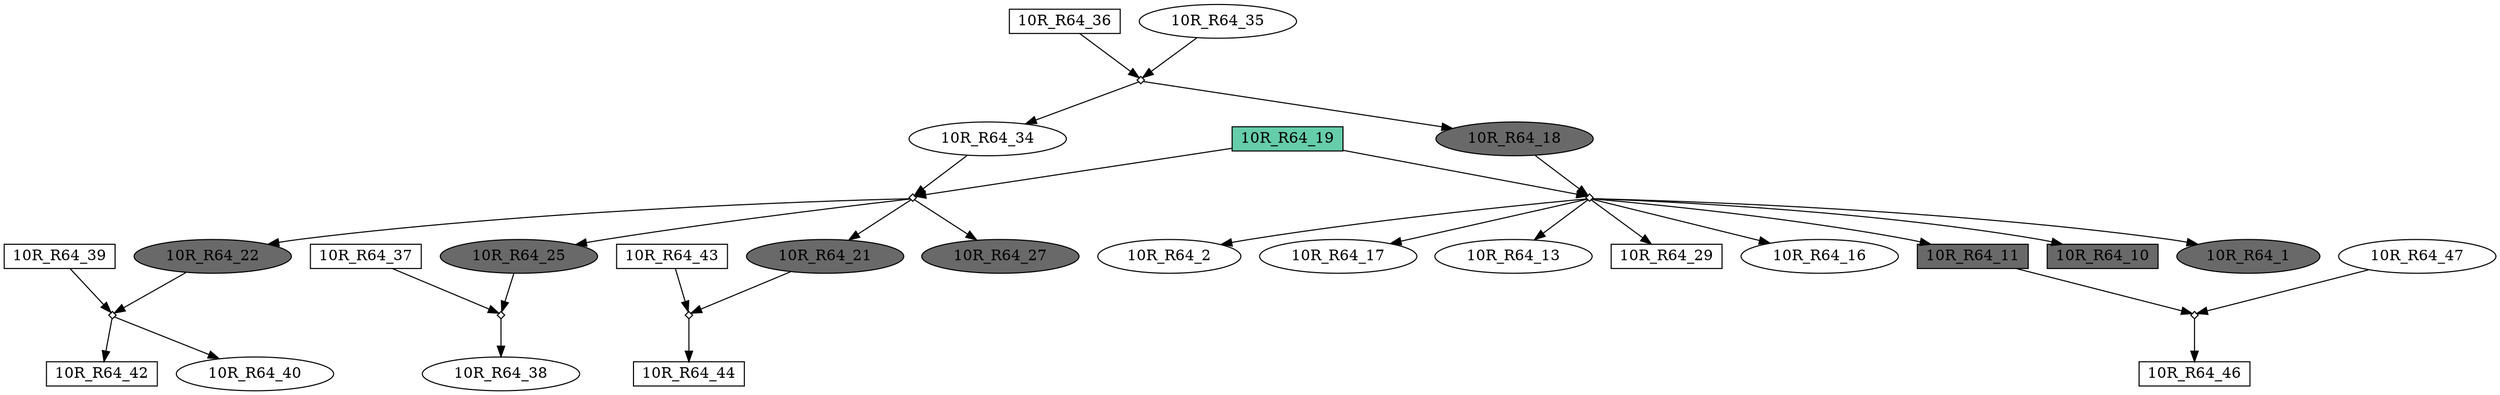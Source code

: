 digraph {
	"10R_R64_39" [shape=box fillcolor=white fontcolor=black height=0.3 regular=0 shape=box style=filled width=0.5]
	"10R_R64_39" -> "10R_R64_39x10R_R64_22"
	"10R_R64_18" [shape=box fillcolor=dimgrey fontcolor=black height=0.3 regular=0 shape=ellipse style=filled width=0.5]
	"10R_R64_36x10R_R64_35" -> "10R_R64_18"
	"10R_R64_18" -> "10R_R64_19x10R_R64_18"
	"10R_R64_19" [shape=box fillcolor=aquamarine3 fontcolor=black height=0.3 regular=0 shape=box style=filled width=0.5]
	"10R_R64_19" -> "10R_R64_19x10R_R64_18"
	"10R_R64_19" -> "10R_R64_19x10R_R64_34"
	"10R_R64_37" [shape=box fillcolor=white fontcolor=black height=0.3 regular=0 shape=box style=filled width=0.5]
	"10R_R64_37" -> "10R_R64_37x10R_R64_25"
	"10R_R64_2" [shape=box fillcolor=white fontcolor=black height=0.3 regular=0 shape=ellipse style=filled width=0.5]
	"10R_R64_19x10R_R64_18" -> "10R_R64_2"
	"10R_R64_36" [shape=box fillcolor=white fontcolor=black height=0.3 regular=0 shape=box style=filled width=0.5]
	"10R_R64_36" -> "10R_R64_36x10R_R64_35"
	"10R_R64_17" [shape=box fillcolor=white fontcolor=black height=0.3 regular=0 shape=ellipse style=filled width=0.5]
	"10R_R64_19x10R_R64_18" -> "10R_R64_17"
	"10R_R64_13" [shape=box fillcolor=white fontcolor=black height=0.3 regular=0 shape=ellipse style=filled width=0.5]
	"10R_R64_19x10R_R64_18" -> "10R_R64_13"
	"10R_R64_22" [shape=box fillcolor=dimgrey fontcolor=black height=0.3 regular=0 shape=ellipse style=filled width=0.5]
	"10R_R64_19x10R_R64_34" -> "10R_R64_22"
	"10R_R64_22" -> "10R_R64_39x10R_R64_22"
	"10R_R64_29" [shape=box fillcolor=white fontcolor=black height=0.3 regular=0 shape=box style=filled width=0.5]
	"10R_R64_19x10R_R64_18" -> "10R_R64_29"
	"10R_R64_34" [shape=box fillcolor=white fontcolor=black height=0.3 regular=0 shape=ellipse style=filled width=0.5]
	"10R_R64_36x10R_R64_35" -> "10R_R64_34"
	"10R_R64_34" -> "10R_R64_19x10R_R64_34"
	"10R_R64_35" [shape=box fillcolor=white fontcolor=black height=0.3 regular=0 shape=ellipse style=filled width=0.5]
	"10R_R64_35" -> "10R_R64_36x10R_R64_35"
	"10R_R64_16" [shape=box fillcolor=white fontcolor=black height=0.3 regular=0 shape=ellipse style=filled width=0.5]
	"10R_R64_19x10R_R64_18" -> "10R_R64_16"
	"10R_R64_43" [shape=box fillcolor=white fontcolor=black height=0.3 regular=0 shape=box style=filled width=0.5]
	"10R_R64_43" -> "10R_R64_43x10R_R64_21"
	"10R_R64_38" [shape=box fillcolor=white fontcolor=black height=0.3 regular=0 shape=ellipse style=filled width=0.5]
	"10R_R64_37x10R_R64_25" -> "10R_R64_38"
	"10R_R64_40" [shape=box fillcolor=white fontcolor=black height=0.3 regular=0 shape=ellipse style=filled width=0.5]
	"10R_R64_39x10R_R64_22" -> "10R_R64_40"
	"10R_R64_25" [shape=box fillcolor=dimgrey fontcolor=black height=0.3 regular=0 shape=ellipse style=filled width=0.5]
	"10R_R64_19x10R_R64_34" -> "10R_R64_25"
	"10R_R64_25" -> "10R_R64_37x10R_R64_25"
	"10R_R64_21" [shape=box fillcolor=dimgrey fontcolor=black height=0.3 regular=0 shape=ellipse style=filled width=0.5]
	"10R_R64_19x10R_R64_34" -> "10R_R64_21"
	"10R_R64_21" -> "10R_R64_43x10R_R64_21"
	"10R_R64_11" [shape=box fillcolor=dimgrey fontcolor=black height=0.3 regular=0 shape=box style=filled width=0.5]
	"10R_R64_19x10R_R64_18" -> "10R_R64_11"
	"10R_R64_11" -> "10R_R64_11x10R_R64_47"
	"10R_R64_27" [shape=box fillcolor=dimgrey fontcolor=black height=0.3 regular=0 shape=ellipse style=filled width=0.5]
	"10R_R64_19x10R_R64_34" -> "10R_R64_27"
	"10R_R64_10" [shape=box fillcolor=dimgrey fontcolor=black height=0.3 regular=0 shape=box style=filled width=0.5]
	"10R_R64_19x10R_R64_18" -> "10R_R64_10"
	"10R_R64_44" [shape=box fillcolor=white fontcolor=black height=0.3 regular=0 shape=box style=filled width=0.5]
	"10R_R64_43x10R_R64_21" -> "10R_R64_44"
	"10R_R64_46" [shape=box fillcolor=white fontcolor=black height=0.3 regular=0 shape=box style=filled width=0.5]
	"10R_R64_11x10R_R64_47" -> "10R_R64_46"
	"10R_R64_42" [shape=box fillcolor=white fontcolor=black height=0.3 regular=0 shape=box style=filled width=0.5]
	"10R_R64_39x10R_R64_22" -> "10R_R64_42"
	"10R_R64_1" [shape=box fillcolor=dimgrey fontcolor=black height=0.3 regular=0 shape=ellipse style=filled width=0.5]
	"10R_R64_19x10R_R64_18" -> "10R_R64_1"
	"10R_R64_47" [shape=box fillcolor=white fontcolor=black height=0.3 regular=0 shape=ellipse style=filled width=0.5]
	"10R_R64_47" -> "10R_R64_11x10R_R64_47"
	"10R_R64_19x10R_R64_18" [label="" height=.1 shape=diamond width=.1]
	"10R_R64_11x10R_R64_47" [label="" height=.1 shape=diamond width=.1]
	"10R_R64_39x10R_R64_22" [label="" height=.1 shape=diamond width=.1]
	"10R_R64_36x10R_R64_35" [label="" height=.1 shape=diamond width=.1]
	"10R_R64_43x10R_R64_21" [label="" height=.1 shape=diamond width=.1]
	"10R_R64_19x10R_R64_34" [label="" height=.1 shape=diamond width=.1]
	"10R_R64_37x10R_R64_25" [label="" height=.1 shape=diamond width=.1]
}
